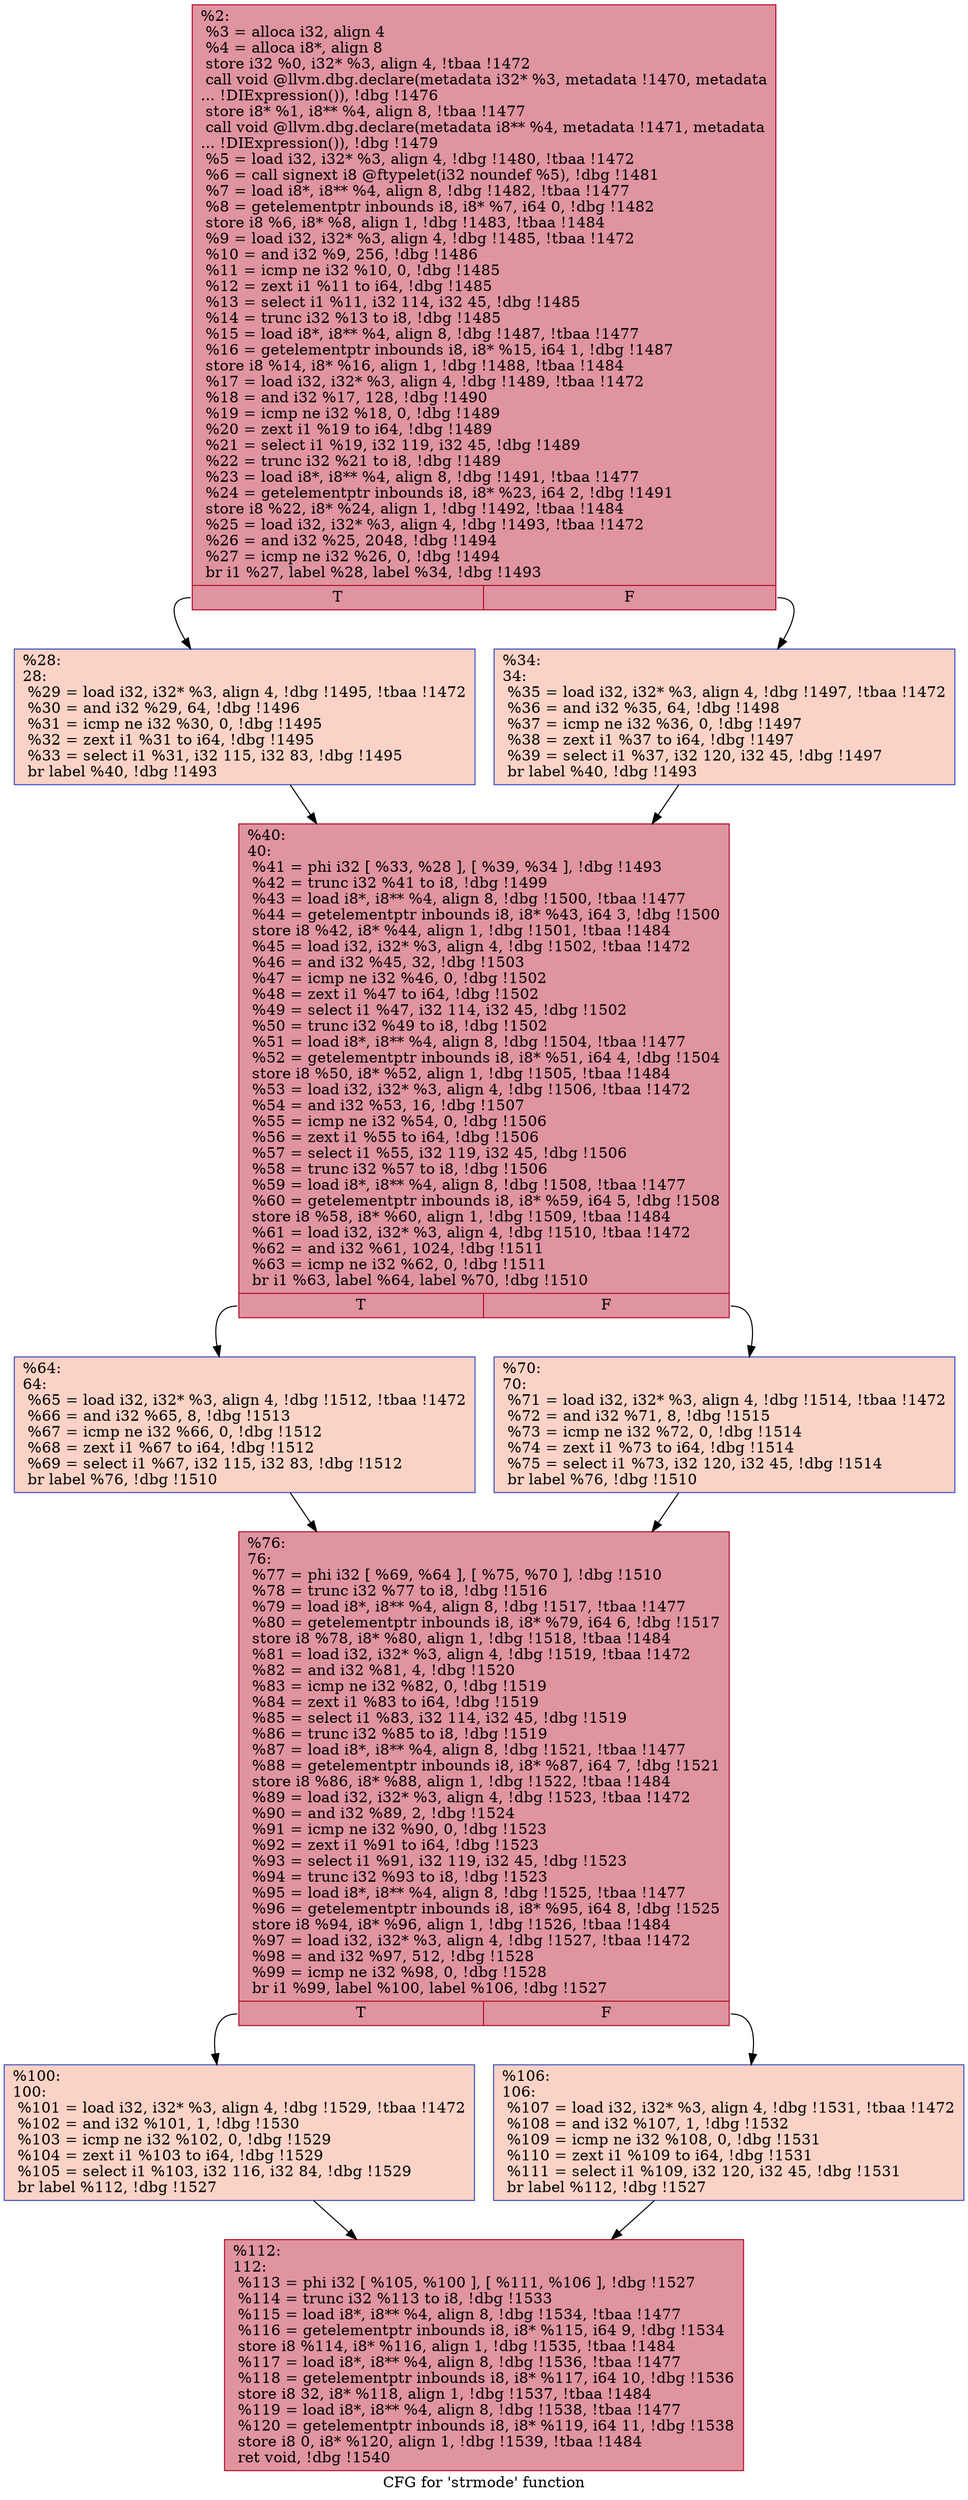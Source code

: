 digraph "CFG for 'strmode' function" {
	label="CFG for 'strmode' function";

	Node0xfbcbb0 [shape=record,color="#b70d28ff", style=filled, fillcolor="#b70d2870",label="{%2:\l  %3 = alloca i32, align 4\l  %4 = alloca i8*, align 8\l  store i32 %0, i32* %3, align 4, !tbaa !1472\l  call void @llvm.dbg.declare(metadata i32* %3, metadata !1470, metadata\l... !DIExpression()), !dbg !1476\l  store i8* %1, i8** %4, align 8, !tbaa !1477\l  call void @llvm.dbg.declare(metadata i8** %4, metadata !1471, metadata\l... !DIExpression()), !dbg !1479\l  %5 = load i32, i32* %3, align 4, !dbg !1480, !tbaa !1472\l  %6 = call signext i8 @ftypelet(i32 noundef %5), !dbg !1481\l  %7 = load i8*, i8** %4, align 8, !dbg !1482, !tbaa !1477\l  %8 = getelementptr inbounds i8, i8* %7, i64 0, !dbg !1482\l  store i8 %6, i8* %8, align 1, !dbg !1483, !tbaa !1484\l  %9 = load i32, i32* %3, align 4, !dbg !1485, !tbaa !1472\l  %10 = and i32 %9, 256, !dbg !1486\l  %11 = icmp ne i32 %10, 0, !dbg !1485\l  %12 = zext i1 %11 to i64, !dbg !1485\l  %13 = select i1 %11, i32 114, i32 45, !dbg !1485\l  %14 = trunc i32 %13 to i8, !dbg !1485\l  %15 = load i8*, i8** %4, align 8, !dbg !1487, !tbaa !1477\l  %16 = getelementptr inbounds i8, i8* %15, i64 1, !dbg !1487\l  store i8 %14, i8* %16, align 1, !dbg !1488, !tbaa !1484\l  %17 = load i32, i32* %3, align 4, !dbg !1489, !tbaa !1472\l  %18 = and i32 %17, 128, !dbg !1490\l  %19 = icmp ne i32 %18, 0, !dbg !1489\l  %20 = zext i1 %19 to i64, !dbg !1489\l  %21 = select i1 %19, i32 119, i32 45, !dbg !1489\l  %22 = trunc i32 %21 to i8, !dbg !1489\l  %23 = load i8*, i8** %4, align 8, !dbg !1491, !tbaa !1477\l  %24 = getelementptr inbounds i8, i8* %23, i64 2, !dbg !1491\l  store i8 %22, i8* %24, align 1, !dbg !1492, !tbaa !1484\l  %25 = load i32, i32* %3, align 4, !dbg !1493, !tbaa !1472\l  %26 = and i32 %25, 2048, !dbg !1494\l  %27 = icmp ne i32 %26, 0, !dbg !1494\l  br i1 %27, label %28, label %34, !dbg !1493\l|{<s0>T|<s1>F}}"];
	Node0xfbcbb0:s0 -> Node0xfbf3c0;
	Node0xfbcbb0:s1 -> Node0xfbf410;
	Node0xfbf3c0 [shape=record,color="#3d50c3ff", style=filled, fillcolor="#f59c7d70",label="{%28:\l28:                                               \l  %29 = load i32, i32* %3, align 4, !dbg !1495, !tbaa !1472\l  %30 = and i32 %29, 64, !dbg !1496\l  %31 = icmp ne i32 %30, 0, !dbg !1495\l  %32 = zext i1 %31 to i64, !dbg !1495\l  %33 = select i1 %31, i32 115, i32 83, !dbg !1495\l  br label %40, !dbg !1493\l}"];
	Node0xfbf3c0 -> Node0xfbf460;
	Node0xfbf410 [shape=record,color="#3d50c3ff", style=filled, fillcolor="#f59c7d70",label="{%34:\l34:                                               \l  %35 = load i32, i32* %3, align 4, !dbg !1497, !tbaa !1472\l  %36 = and i32 %35, 64, !dbg !1498\l  %37 = icmp ne i32 %36, 0, !dbg !1497\l  %38 = zext i1 %37 to i64, !dbg !1497\l  %39 = select i1 %37, i32 120, i32 45, !dbg !1497\l  br label %40, !dbg !1493\l}"];
	Node0xfbf410 -> Node0xfbf460;
	Node0xfbf460 [shape=record,color="#b70d28ff", style=filled, fillcolor="#b70d2870",label="{%40:\l40:                                               \l  %41 = phi i32 [ %33, %28 ], [ %39, %34 ], !dbg !1493\l  %42 = trunc i32 %41 to i8, !dbg !1499\l  %43 = load i8*, i8** %4, align 8, !dbg !1500, !tbaa !1477\l  %44 = getelementptr inbounds i8, i8* %43, i64 3, !dbg !1500\l  store i8 %42, i8* %44, align 1, !dbg !1501, !tbaa !1484\l  %45 = load i32, i32* %3, align 4, !dbg !1502, !tbaa !1472\l  %46 = and i32 %45, 32, !dbg !1503\l  %47 = icmp ne i32 %46, 0, !dbg !1502\l  %48 = zext i1 %47 to i64, !dbg !1502\l  %49 = select i1 %47, i32 114, i32 45, !dbg !1502\l  %50 = trunc i32 %49 to i8, !dbg !1502\l  %51 = load i8*, i8** %4, align 8, !dbg !1504, !tbaa !1477\l  %52 = getelementptr inbounds i8, i8* %51, i64 4, !dbg !1504\l  store i8 %50, i8* %52, align 1, !dbg !1505, !tbaa !1484\l  %53 = load i32, i32* %3, align 4, !dbg !1506, !tbaa !1472\l  %54 = and i32 %53, 16, !dbg !1507\l  %55 = icmp ne i32 %54, 0, !dbg !1506\l  %56 = zext i1 %55 to i64, !dbg !1506\l  %57 = select i1 %55, i32 119, i32 45, !dbg !1506\l  %58 = trunc i32 %57 to i8, !dbg !1506\l  %59 = load i8*, i8** %4, align 8, !dbg !1508, !tbaa !1477\l  %60 = getelementptr inbounds i8, i8* %59, i64 5, !dbg !1508\l  store i8 %58, i8* %60, align 1, !dbg !1509, !tbaa !1484\l  %61 = load i32, i32* %3, align 4, !dbg !1510, !tbaa !1472\l  %62 = and i32 %61, 1024, !dbg !1511\l  %63 = icmp ne i32 %62, 0, !dbg !1511\l  br i1 %63, label %64, label %70, !dbg !1510\l|{<s0>T|<s1>F}}"];
	Node0xfbf460:s0 -> Node0xfbf4b0;
	Node0xfbf460:s1 -> Node0xfbf500;
	Node0xfbf4b0 [shape=record,color="#3d50c3ff", style=filled, fillcolor="#f59c7d70",label="{%64:\l64:                                               \l  %65 = load i32, i32* %3, align 4, !dbg !1512, !tbaa !1472\l  %66 = and i32 %65, 8, !dbg !1513\l  %67 = icmp ne i32 %66, 0, !dbg !1512\l  %68 = zext i1 %67 to i64, !dbg !1512\l  %69 = select i1 %67, i32 115, i32 83, !dbg !1512\l  br label %76, !dbg !1510\l}"];
	Node0xfbf4b0 -> Node0xfbf550;
	Node0xfbf500 [shape=record,color="#3d50c3ff", style=filled, fillcolor="#f59c7d70",label="{%70:\l70:                                               \l  %71 = load i32, i32* %3, align 4, !dbg !1514, !tbaa !1472\l  %72 = and i32 %71, 8, !dbg !1515\l  %73 = icmp ne i32 %72, 0, !dbg !1514\l  %74 = zext i1 %73 to i64, !dbg !1514\l  %75 = select i1 %73, i32 120, i32 45, !dbg !1514\l  br label %76, !dbg !1510\l}"];
	Node0xfbf500 -> Node0xfbf550;
	Node0xfbf550 [shape=record,color="#b70d28ff", style=filled, fillcolor="#b70d2870",label="{%76:\l76:                                               \l  %77 = phi i32 [ %69, %64 ], [ %75, %70 ], !dbg !1510\l  %78 = trunc i32 %77 to i8, !dbg !1516\l  %79 = load i8*, i8** %4, align 8, !dbg !1517, !tbaa !1477\l  %80 = getelementptr inbounds i8, i8* %79, i64 6, !dbg !1517\l  store i8 %78, i8* %80, align 1, !dbg !1518, !tbaa !1484\l  %81 = load i32, i32* %3, align 4, !dbg !1519, !tbaa !1472\l  %82 = and i32 %81, 4, !dbg !1520\l  %83 = icmp ne i32 %82, 0, !dbg !1519\l  %84 = zext i1 %83 to i64, !dbg !1519\l  %85 = select i1 %83, i32 114, i32 45, !dbg !1519\l  %86 = trunc i32 %85 to i8, !dbg !1519\l  %87 = load i8*, i8** %4, align 8, !dbg !1521, !tbaa !1477\l  %88 = getelementptr inbounds i8, i8* %87, i64 7, !dbg !1521\l  store i8 %86, i8* %88, align 1, !dbg !1522, !tbaa !1484\l  %89 = load i32, i32* %3, align 4, !dbg !1523, !tbaa !1472\l  %90 = and i32 %89, 2, !dbg !1524\l  %91 = icmp ne i32 %90, 0, !dbg !1523\l  %92 = zext i1 %91 to i64, !dbg !1523\l  %93 = select i1 %91, i32 119, i32 45, !dbg !1523\l  %94 = trunc i32 %93 to i8, !dbg !1523\l  %95 = load i8*, i8** %4, align 8, !dbg !1525, !tbaa !1477\l  %96 = getelementptr inbounds i8, i8* %95, i64 8, !dbg !1525\l  store i8 %94, i8* %96, align 1, !dbg !1526, !tbaa !1484\l  %97 = load i32, i32* %3, align 4, !dbg !1527, !tbaa !1472\l  %98 = and i32 %97, 512, !dbg !1528\l  %99 = icmp ne i32 %98, 0, !dbg !1528\l  br i1 %99, label %100, label %106, !dbg !1527\l|{<s0>T|<s1>F}}"];
	Node0xfbf550:s0 -> Node0xfbf5a0;
	Node0xfbf550:s1 -> Node0xfbf5f0;
	Node0xfbf5a0 [shape=record,color="#3d50c3ff", style=filled, fillcolor="#f59c7d70",label="{%100:\l100:                                              \l  %101 = load i32, i32* %3, align 4, !dbg !1529, !tbaa !1472\l  %102 = and i32 %101, 1, !dbg !1530\l  %103 = icmp ne i32 %102, 0, !dbg !1529\l  %104 = zext i1 %103 to i64, !dbg !1529\l  %105 = select i1 %103, i32 116, i32 84, !dbg !1529\l  br label %112, !dbg !1527\l}"];
	Node0xfbf5a0 -> Node0xfbf640;
	Node0xfbf5f0 [shape=record,color="#3d50c3ff", style=filled, fillcolor="#f59c7d70",label="{%106:\l106:                                              \l  %107 = load i32, i32* %3, align 4, !dbg !1531, !tbaa !1472\l  %108 = and i32 %107, 1, !dbg !1532\l  %109 = icmp ne i32 %108, 0, !dbg !1531\l  %110 = zext i1 %109 to i64, !dbg !1531\l  %111 = select i1 %109, i32 120, i32 45, !dbg !1531\l  br label %112, !dbg !1527\l}"];
	Node0xfbf5f0 -> Node0xfbf640;
	Node0xfbf640 [shape=record,color="#b70d28ff", style=filled, fillcolor="#b70d2870",label="{%112:\l112:                                              \l  %113 = phi i32 [ %105, %100 ], [ %111, %106 ], !dbg !1527\l  %114 = trunc i32 %113 to i8, !dbg !1533\l  %115 = load i8*, i8** %4, align 8, !dbg !1534, !tbaa !1477\l  %116 = getelementptr inbounds i8, i8* %115, i64 9, !dbg !1534\l  store i8 %114, i8* %116, align 1, !dbg !1535, !tbaa !1484\l  %117 = load i8*, i8** %4, align 8, !dbg !1536, !tbaa !1477\l  %118 = getelementptr inbounds i8, i8* %117, i64 10, !dbg !1536\l  store i8 32, i8* %118, align 1, !dbg !1537, !tbaa !1484\l  %119 = load i8*, i8** %4, align 8, !dbg !1538, !tbaa !1477\l  %120 = getelementptr inbounds i8, i8* %119, i64 11, !dbg !1538\l  store i8 0, i8* %120, align 1, !dbg !1539, !tbaa !1484\l  ret void, !dbg !1540\l}"];
}
